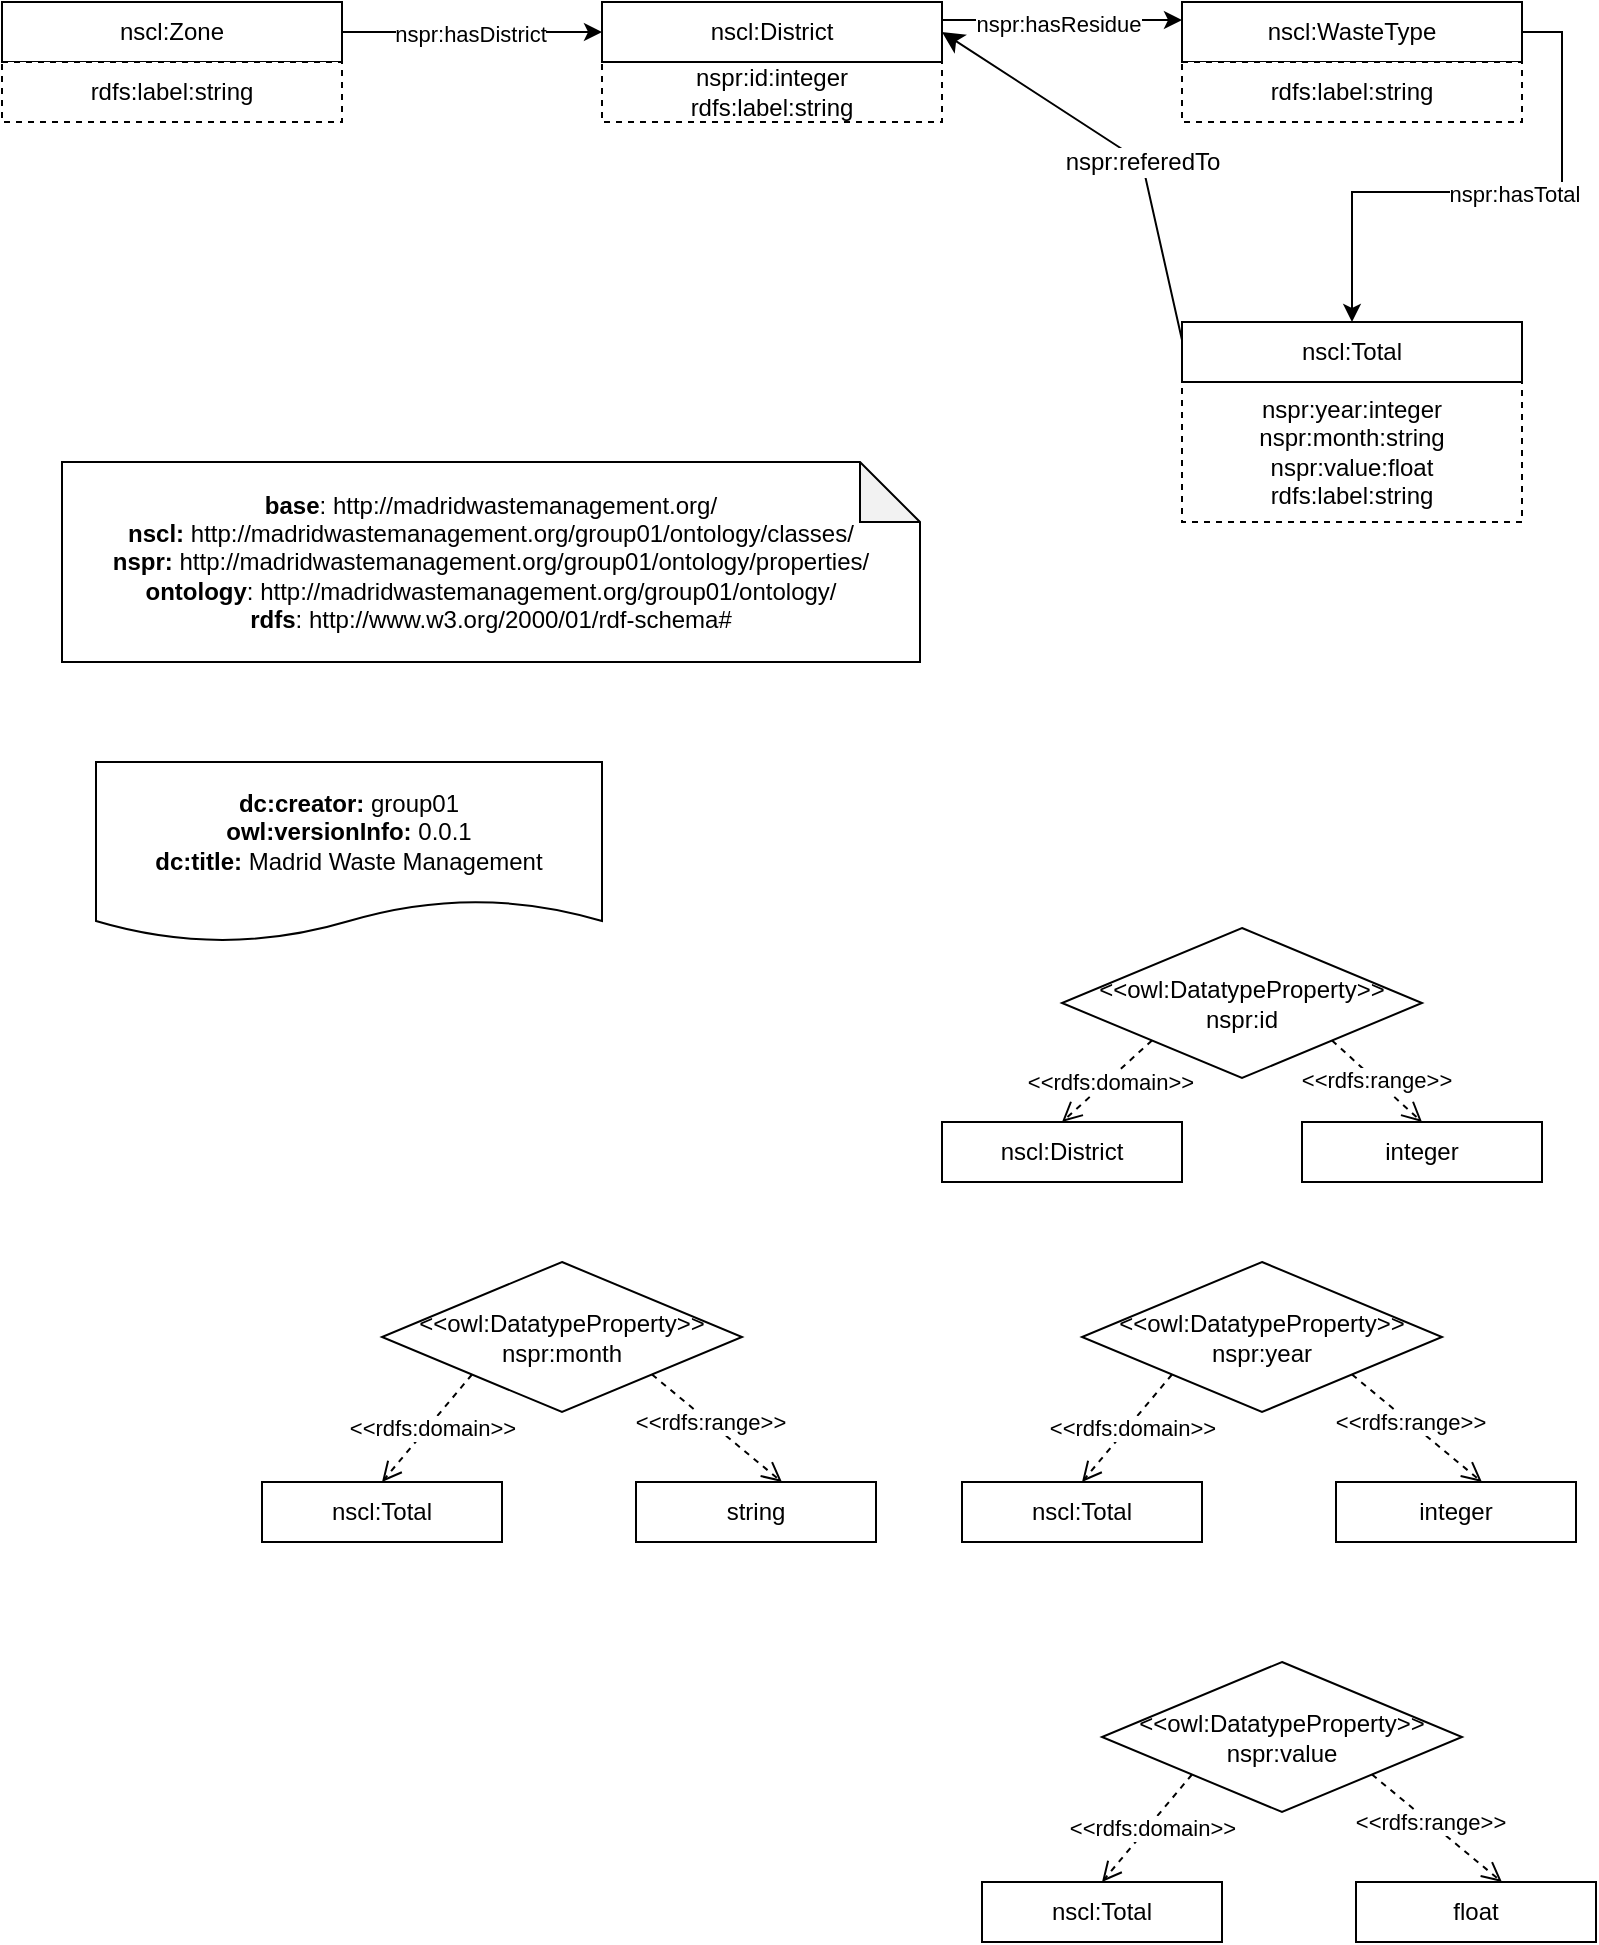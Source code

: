 <mxfile version="21.6.5" type="device">
  <diagram name="Pagina-1" id="1RlD7k3v_khYpdEVKCjm">
    <mxGraphModel dx="1194" dy="727" grid="1" gridSize="10" guides="1" tooltips="1" connect="1" arrows="1" fold="1" page="1" pageScale="1" pageWidth="827" pageHeight="1169" math="0" shadow="0">
      <root>
        <mxCell id="0" />
        <mxCell id="1" parent="0" />
        <mxCell id="r6KnwTTkaE7kSFxnoHc5-1" value="nspr:id:integer&lt;br&gt;rdfs:label:string" style="rounded=0;whiteSpace=wrap;html=1;snapToPoint=1;points=[[0.1,0],[0.2,0],[0.3,0],[0.4,0],[0.5,0],[0.6,0],[0.7,0],[0.8,0],[0.9,0],[0,0.1],[0,0.3],[0,0.5],[0,0.7],[0,0.9],[0.1,1],[0.2,1],[0.3,1],[0.4,1],[0.5,1],[0.6,1],[0.7,1],[0.8,1],[0.9,1],[1,0.1],[1,0.3],[1,0.5],[1,0.7],[1,0.9]];dashed=1;" parent="1" vertex="1">
          <mxGeometry x="340" y="110" width="170" height="30" as="geometry" />
        </mxCell>
        <mxCell id="r6KnwTTkaE7kSFxnoHc5-2" value="nscl:District" style="rounded=0;whiteSpace=wrap;html=1;snapToPoint=1;points=[[0.1,0],[0.2,0],[0.3,0],[0.4,0],[0.5,0],[0.6,0],[0.7,0],[0.8,0],[0.9,0],[0,0.1],[0,0.3],[0,0.5],[0,0.7],[0,0.9],[0.1,1],[0.2,1],[0.3,1],[0.4,1],[0.5,1],[0.6,1],[0.7,1],[0.8,1],[0.9,1],[1,0.1],[1,0.3],[1,0.5],[1,0.7],[1,0.9]];" parent="1" vertex="1">
          <mxGeometry x="340" y="80" width="170" height="30" as="geometry" />
        </mxCell>
        <mxCell id="r6KnwTTkaE7kSFxnoHc5-14" style="edgeStyle=orthogonalEdgeStyle;rounded=0;orthogonalLoop=1;jettySize=auto;html=1;entryX=0.5;entryY=0;entryDx=0;entryDy=0;exitX=1;exitY=0.5;exitDx=0;exitDy=0;" parent="1" source="r6KnwTTkaE7kSFxnoHc5-7" target="r6KnwTTkaE7kSFxnoHc5-13" edge="1">
          <mxGeometry relative="1" as="geometry">
            <mxPoint x="710" y="141" as="sourcePoint" />
          </mxGeometry>
        </mxCell>
        <mxCell id="r6KnwTTkaE7kSFxnoHc5-15" value="nspr:hasTotal" style="edgeLabel;html=1;align=center;verticalAlign=middle;resizable=0;points=[];" parent="r6KnwTTkaE7kSFxnoHc5-14" vertex="1" connectable="0">
          <mxGeometry x="-0.089" y="1" relative="1" as="geometry">
            <mxPoint x="-1" as="offset" />
          </mxGeometry>
        </mxCell>
        <mxCell id="r6KnwTTkaE7kSFxnoHc5-7" value="nscl:WasteType" style="rounded=0;whiteSpace=wrap;html=1;snapToPoint=1;points=[[0.1,0],[0.2,0],[0.3,0],[0.4,0],[0.5,0],[0.6,0],[0.7,0],[0.8,0],[0.9,0],[0,0.1],[0,0.3],[0,0.5],[0,0.7],[0,0.9],[0.1,1],[0.2,1],[0.3,1],[0.4,1],[0.5,1],[0.6,1],[0.7,1],[0.8,1],[0.9,1],[1,0.1],[1,0.3],[1,0.5],[1,0.7],[1,0.9]];" parent="1" vertex="1">
          <mxGeometry x="630" y="80" width="170" height="30" as="geometry" />
        </mxCell>
        <mxCell id="r6KnwTTkaE7kSFxnoHc5-10" style="edgeStyle=orthogonalEdgeStyle;rounded=0;orthogonalLoop=1;jettySize=auto;html=1;exitX=1;exitY=0.3;exitDx=0;exitDy=0;entryX=0;entryY=0.3;entryDx=0;entryDy=0;" parent="1" source="r6KnwTTkaE7kSFxnoHc5-2" target="r6KnwTTkaE7kSFxnoHc5-7" edge="1">
          <mxGeometry relative="1" as="geometry">
            <mxPoint x="440" y="260" as="targetPoint" />
          </mxGeometry>
        </mxCell>
        <mxCell id="r6KnwTTkaE7kSFxnoHc5-11" value="nspr:hasResidue" style="edgeLabel;html=1;align=center;verticalAlign=middle;resizable=0;points=[];" parent="r6KnwTTkaE7kSFxnoHc5-10" vertex="1" connectable="0">
          <mxGeometry x="-0.039" y="-2" relative="1" as="geometry">
            <mxPoint as="offset" />
          </mxGeometry>
        </mxCell>
        <mxCell id="r6KnwTTkaE7kSFxnoHc5-12" value="nspr:year:integer&lt;br&gt;nspr:month:string&lt;br&gt;nspr:value:float&lt;br&gt;rdfs:label:string" style="rounded=0;whiteSpace=wrap;html=1;snapToPoint=1;points=[[0.1,0],[0.2,0],[0.3,0],[0.4,0],[0.5,0],[0.6,0],[0.7,0],[0.8,0],[0.9,0],[0,0.1],[0,0.3],[0,0.5],[0,0.7],[0,0.9],[0.1,1],[0.2,1],[0.3,1],[0.4,1],[0.5,1],[0.6,1],[0.7,1],[0.8,1],[0.9,1],[1,0.1],[1,0.3],[1,0.5],[1,0.7],[1,0.9]];dashed=1;" parent="1" vertex="1">
          <mxGeometry x="630" y="270" width="170" height="70" as="geometry" />
        </mxCell>
        <mxCell id="r6KnwTTkaE7kSFxnoHc5-13" value="nscl:Total" style="rounded=0;whiteSpace=wrap;html=1;snapToPoint=1;points=[[0.1,0],[0.2,0],[0.3,0],[0.4,0],[0.5,0],[0.6,0],[0.7,0],[0.8,0],[0.9,0],[0,0.1],[0,0.3],[0,0.5],[0,0.7],[0,0.9],[0.1,1],[0.2,1],[0.3,1],[0.4,1],[0.5,1],[0.6,1],[0.7,1],[0.8,1],[0.9,1],[1,0.1],[1,0.3],[1,0.5],[1,0.7],[1,0.9]];" parent="1" vertex="1">
          <mxGeometry x="630" y="240" width="170" height="30" as="geometry" />
        </mxCell>
        <mxCell id="r6KnwTTkaE7kSFxnoHc5-18" style="edgeStyle=orthogonalEdgeStyle;rounded=0;orthogonalLoop=1;jettySize=auto;html=1;exitX=1;exitY=0.5;exitDx=0;exitDy=0;entryX=0;entryY=0.5;entryDx=0;entryDy=0;" parent="1" source="r6KnwTTkaE7kSFxnoHc5-17" target="r6KnwTTkaE7kSFxnoHc5-2" edge="1">
          <mxGeometry relative="1" as="geometry" />
        </mxCell>
        <mxCell id="r6KnwTTkaE7kSFxnoHc5-19" value="nspr:hasDistrict" style="edgeLabel;html=1;align=center;verticalAlign=middle;resizable=0;points=[];" parent="r6KnwTTkaE7kSFxnoHc5-18" vertex="1" connectable="0">
          <mxGeometry x="-0.017" y="-1" relative="1" as="geometry">
            <mxPoint as="offset" />
          </mxGeometry>
        </mxCell>
        <mxCell id="r6KnwTTkaE7kSFxnoHc5-17" value="nscl:Zone" style="rounded=0;whiteSpace=wrap;html=1;snapToPoint=1;points=[[0.1,0],[0.2,0],[0.3,0],[0.4,0],[0.5,0],[0.6,0],[0.7,0],[0.8,0],[0.9,0],[0,0.1],[0,0.3],[0,0.5],[0,0.7],[0,0.9],[0.1,1],[0.2,1],[0.3,1],[0.4,1],[0.5,1],[0.6,1],[0.7,1],[0.8,1],[0.9,1],[1,0.1],[1,0.3],[1,0.5],[1,0.7],[1,0.9]];" parent="1" vertex="1">
          <mxGeometry x="40" y="80" width="170" height="30" as="geometry" />
        </mxCell>
        <mxCell id="PTtcGUtyKkrxVg12ckht-1" value="&lt;div&gt;&lt;b&gt;base&lt;/b&gt;: http://madridwastemanagement.org/&lt;/div&gt;&lt;div&gt;&lt;b style=&quot;background-color: initial;&quot;&gt;nscl:&lt;/b&gt;&lt;span style=&quot;background-color: initial;&quot;&gt;&amp;nbsp;&lt;/span&gt;http://madridwastemanagement.org/group01/ontology/classes/&lt;/div&gt;&lt;div&gt;&lt;b&gt;nspr:&amp;nbsp;&lt;/b&gt;http://madridwastemanagement.org/group01/ontology/properties/&lt;/div&gt;&lt;div&gt;&lt;b&gt;ontology&lt;/b&gt;:&amp;nbsp;http://madridwastemanagement.org/group01/ontology/&lt;/div&gt;&lt;div&gt;&lt;span style=&quot;background-color: initial;&quot;&gt;&lt;b&gt;rdfs&lt;/b&gt;: http://www.w3.org/2000/01/rdf-schema#&lt;br&gt;&lt;/span&gt;&lt;/div&gt;" style="shape=note;whiteSpace=wrap;html=1;backgroundOutline=1;darkOpacity=0.05;" parent="1" vertex="1">
          <mxGeometry x="70" y="310" width="429" height="100" as="geometry" />
        </mxCell>
        <mxCell id="PTtcGUtyKkrxVg12ckht-4" value="&lt;div&gt;&amp;lt;&amp;lt;owl:DatatypeProperty&amp;gt;&amp;gt; nspr:id&lt;br&gt;&lt;/div&gt;" style="rhombus;whiteSpace=wrap;html=1;" parent="1" vertex="1">
          <mxGeometry x="570.0" y="543.0" width="180" height="75" as="geometry" />
        </mxCell>
        <mxCell id="PTtcGUtyKkrxVg12ckht-5" value="integer" style="rounded=0;whiteSpace=wrap;html=1;snapToPoint=1;points=[[0.1,0],[0.2,0],[0.3,0],[0.4,0],[0.5,0],[0.6,0],[0.7,0],[0.8,0],[0.9,0],[0,0.1],[0,0.3],[0,0.5],[0,0.7],[0,0.9],[0.1,1],[0.2,1],[0.3,1],[0.4,1],[0.5,1],[0.6,1],[0.7,1],[0.8,1],[0.9,1],[1,0.1],[1,0.3],[1,0.5],[1,0.7],[1,0.9]];" parent="1" vertex="1">
          <mxGeometry x="690.0" y="640.0" width="120" height="30" as="geometry" />
        </mxCell>
        <mxCell id="PTtcGUtyKkrxVg12ckht-6" value="nscl:District" style="rounded=0;whiteSpace=wrap;html=1;snapToPoint=1;points=[[0.1,0],[0.2,0],[0.3,0],[0.4,0],[0.5,0],[0.6,0],[0.7,0],[0.8,0],[0.9,0],[0,0.1],[0,0.3],[0,0.5],[0,0.7],[0,0.9],[0.1,1],[0.2,1],[0.3,1],[0.4,1],[0.5,1],[0.6,1],[0.7,1],[0.8,1],[0.9,1],[1,0.1],[1,0.3],[1,0.5],[1,0.7],[1,0.9]];" parent="1" vertex="1">
          <mxGeometry x="510.0" y="640.0" width="120" height="30" as="geometry" />
        </mxCell>
        <mxCell id="PTtcGUtyKkrxVg12ckht-7" value="" style="endArrow=open;html=1;fontColor=#000099;endFill=0;dashed=1;entryX=0.5;entryY=0;entryDx=0;entryDy=0;endSize=8;arcSize=0;exitX=1;exitY=1;exitDx=0;exitDy=0;rounded=0;" parent="1" source="PTtcGUtyKkrxVg12ckht-4" target="PTtcGUtyKkrxVg12ckht-5" edge="1">
          <mxGeometry width="50" height="50" relative="1" as="geometry">
            <mxPoint x="705.0" y="599.0" as="sourcePoint" />
            <mxPoint x="514.39" y="723" as="targetPoint" />
          </mxGeometry>
        </mxCell>
        <mxCell id="PTtcGUtyKkrxVg12ckht-8" value="&lt;div&gt;&amp;lt;&amp;lt;rdfs:range&amp;gt;&amp;gt;&lt;/div&gt;" style="edgeLabel;html=1;align=center;verticalAlign=middle;resizable=0;points=[];" parent="PTtcGUtyKkrxVg12ckht-7" vertex="1" connectable="0">
          <mxGeometry x="-0.352" y="-1" relative="1" as="geometry">
            <mxPoint x="7.82" y="5.56" as="offset" />
          </mxGeometry>
        </mxCell>
        <mxCell id="PTtcGUtyKkrxVg12ckht-9" value="" style="endArrow=open;html=1;fontColor=#000099;endFill=0;dashed=1;endSize=8;entryX=0.5;entryY=0;entryDx=0;entryDy=0;arcSize=0;exitX=0;exitY=1;exitDx=0;exitDy=0;rounded=0;" parent="1" source="PTtcGUtyKkrxVg12ckht-4" target="PTtcGUtyKkrxVg12ckht-6" edge="1">
          <mxGeometry width="50" height="50" relative="1" as="geometry">
            <mxPoint x="529.997" y="723.607" as="sourcePoint" />
            <mxPoint x="581.39" y="698" as="targetPoint" />
          </mxGeometry>
        </mxCell>
        <mxCell id="PTtcGUtyKkrxVg12ckht-10" value="&lt;div&gt;&amp;lt;&amp;lt;rdfs:domain&amp;gt;&amp;gt;&lt;/div&gt;" style="edgeLabel;html=1;align=center;verticalAlign=middle;resizable=0;points=[];" parent="PTtcGUtyKkrxVg12ckht-9" vertex="1" connectable="0">
          <mxGeometry x="-0.055" y="2" relative="1" as="geometry">
            <mxPoint x="-1" as="offset" />
          </mxGeometry>
        </mxCell>
        <mxCell id="PTtcGUtyKkrxVg12ckht-13" value="&lt;div&gt;&amp;lt;&amp;lt;owl:DatatypeProperty&amp;gt;&amp;gt; nspr:year&lt;br&gt;&lt;/div&gt;" style="rhombus;whiteSpace=wrap;html=1;" parent="1" vertex="1">
          <mxGeometry x="580.0" y="710.0" width="180" height="75" as="geometry" />
        </mxCell>
        <mxCell id="PTtcGUtyKkrxVg12ckht-14" value="" style="endArrow=open;html=1;fontColor=#000099;endFill=0;dashed=1;entryX=0.608;entryY=0;entryDx=0;entryDy=0;endSize=8;arcSize=0;exitX=1;exitY=1;exitDx=0;exitDy=0;rounded=0;entryPerimeter=0;" parent="1" source="PTtcGUtyKkrxVg12ckht-13" target="PTtcGUtyKkrxVg12ckht-20" edge="1">
          <mxGeometry width="50" height="50" relative="1" as="geometry">
            <mxPoint x="715.0" y="766.0" as="sourcePoint" />
            <mxPoint x="770" y="815" as="targetPoint" />
          </mxGeometry>
        </mxCell>
        <mxCell id="PTtcGUtyKkrxVg12ckht-15" value="&lt;div&gt;&amp;lt;&amp;lt;rdfs:range&amp;gt;&amp;gt;&lt;/div&gt;" style="edgeLabel;html=1;align=center;verticalAlign=middle;resizable=0;points=[];" parent="PTtcGUtyKkrxVg12ckht-14" vertex="1" connectable="0">
          <mxGeometry x="-0.352" y="-1" relative="1" as="geometry">
            <mxPoint x="7.82" y="5.56" as="offset" />
          </mxGeometry>
        </mxCell>
        <mxCell id="PTtcGUtyKkrxVg12ckht-16" value="" style="endArrow=open;html=1;fontColor=#000099;endFill=0;dashed=1;endSize=8;arcSize=0;exitX=0;exitY=1;exitDx=0;exitDy=0;rounded=0;entryX=0.5;entryY=0;entryDx=0;entryDy=0;" parent="1" source="PTtcGUtyKkrxVg12ckht-13" target="PTtcGUtyKkrxVg12ckht-18" edge="1">
          <mxGeometry width="50" height="50" relative="1" as="geometry">
            <mxPoint x="539.997" y="890.607" as="sourcePoint" />
            <mxPoint x="580" y="815" as="targetPoint" />
          </mxGeometry>
        </mxCell>
        <mxCell id="PTtcGUtyKkrxVg12ckht-17" value="&lt;div&gt;&amp;lt;&amp;lt;rdfs:domain&amp;gt;&amp;gt;&lt;/div&gt;" style="edgeLabel;html=1;align=center;verticalAlign=middle;resizable=0;points=[];" parent="PTtcGUtyKkrxVg12ckht-16" vertex="1" connectable="0">
          <mxGeometry x="-0.055" y="2" relative="1" as="geometry">
            <mxPoint x="-1" as="offset" />
          </mxGeometry>
        </mxCell>
        <mxCell id="PTtcGUtyKkrxVg12ckht-18" value="nscl:Total" style="rounded=0;whiteSpace=wrap;html=1;snapToPoint=1;points=[[0.1,0],[0.2,0],[0.3,0],[0.4,0],[0.5,0],[0.6,0],[0.7,0],[0.8,0],[0.9,0],[0,0.1],[0,0.3],[0,0.5],[0,0.7],[0,0.9],[0.1,1],[0.2,1],[0.3,1],[0.4,1],[0.5,1],[0.6,1],[0.7,1],[0.8,1],[0.9,1],[1,0.1],[1,0.3],[1,0.5],[1,0.7],[1,0.9]];" parent="1" vertex="1">
          <mxGeometry x="520.0" y="820.0" width="120" height="30" as="geometry" />
        </mxCell>
        <mxCell id="PTtcGUtyKkrxVg12ckht-20" value="integer" style="rounded=0;whiteSpace=wrap;html=1;snapToPoint=1;points=[[0.1,0],[0.2,0],[0.3,0],[0.4,0],[0.5,0],[0.6,0],[0.7,0],[0.8,0],[0.9,0],[0,0.1],[0,0.3],[0,0.5],[0,0.7],[0,0.9],[0.1,1],[0.2,1],[0.3,1],[0.4,1],[0.5,1],[0.6,1],[0.7,1],[0.8,1],[0.9,1],[1,0.1],[1,0.3],[1,0.5],[1,0.7],[1,0.9]];" parent="1" vertex="1">
          <mxGeometry x="707.0" y="820.0" width="120" height="30" as="geometry" />
        </mxCell>
        <mxCell id="PTtcGUtyKkrxVg12ckht-21" value="&lt;div&gt;&amp;lt;&amp;lt;owl:DatatypeProperty&amp;gt;&amp;gt; nspr:month&lt;br&gt;&lt;/div&gt;" style="rhombus;whiteSpace=wrap;html=1;" parent="1" vertex="1">
          <mxGeometry x="230.0" y="710.0" width="180" height="75" as="geometry" />
        </mxCell>
        <mxCell id="PTtcGUtyKkrxVg12ckht-22" value="" style="endArrow=open;html=1;fontColor=#000099;endFill=0;dashed=1;entryX=0.608;entryY=0;entryDx=0;entryDy=0;endSize=8;arcSize=0;exitX=1;exitY=1;exitDx=0;exitDy=0;rounded=0;entryPerimeter=0;" parent="1" source="PTtcGUtyKkrxVg12ckht-21" target="PTtcGUtyKkrxVg12ckht-27" edge="1">
          <mxGeometry width="50" height="50" relative="1" as="geometry">
            <mxPoint x="365.0" y="766.0" as="sourcePoint" />
            <mxPoint x="420" y="815" as="targetPoint" />
          </mxGeometry>
        </mxCell>
        <mxCell id="PTtcGUtyKkrxVg12ckht-23" value="&lt;div&gt;&amp;lt;&amp;lt;rdfs:range&amp;gt;&amp;gt;&lt;/div&gt;" style="edgeLabel;html=1;align=center;verticalAlign=middle;resizable=0;points=[];" parent="PTtcGUtyKkrxVg12ckht-22" vertex="1" connectable="0">
          <mxGeometry x="-0.352" y="-1" relative="1" as="geometry">
            <mxPoint x="7.82" y="5.56" as="offset" />
          </mxGeometry>
        </mxCell>
        <mxCell id="PTtcGUtyKkrxVg12ckht-24" value="" style="endArrow=open;html=1;fontColor=#000099;endFill=0;dashed=1;endSize=8;arcSize=0;exitX=0;exitY=1;exitDx=0;exitDy=0;rounded=0;entryX=0.5;entryY=0;entryDx=0;entryDy=0;" parent="1" source="PTtcGUtyKkrxVg12ckht-21" target="PTtcGUtyKkrxVg12ckht-26" edge="1">
          <mxGeometry width="50" height="50" relative="1" as="geometry">
            <mxPoint x="189.997" y="890.607" as="sourcePoint" />
            <mxPoint x="230" y="815" as="targetPoint" />
          </mxGeometry>
        </mxCell>
        <mxCell id="PTtcGUtyKkrxVg12ckht-25" value="&lt;div&gt;&amp;lt;&amp;lt;rdfs:domain&amp;gt;&amp;gt;&lt;/div&gt;" style="edgeLabel;html=1;align=center;verticalAlign=middle;resizable=0;points=[];" parent="PTtcGUtyKkrxVg12ckht-24" vertex="1" connectable="0">
          <mxGeometry x="-0.055" y="2" relative="1" as="geometry">
            <mxPoint x="-1" as="offset" />
          </mxGeometry>
        </mxCell>
        <mxCell id="PTtcGUtyKkrxVg12ckht-26" value="nscl:Total" style="rounded=0;whiteSpace=wrap;html=1;snapToPoint=1;points=[[0.1,0],[0.2,0],[0.3,0],[0.4,0],[0.5,0],[0.6,0],[0.7,0],[0.8,0],[0.9,0],[0,0.1],[0,0.3],[0,0.5],[0,0.7],[0,0.9],[0.1,1],[0.2,1],[0.3,1],[0.4,1],[0.5,1],[0.6,1],[0.7,1],[0.8,1],[0.9,1],[1,0.1],[1,0.3],[1,0.5],[1,0.7],[1,0.9]];" parent="1" vertex="1">
          <mxGeometry x="170.0" y="820.0" width="120" height="30" as="geometry" />
        </mxCell>
        <mxCell id="PTtcGUtyKkrxVg12ckht-27" value="string" style="rounded=0;whiteSpace=wrap;html=1;snapToPoint=1;points=[[0.1,0],[0.2,0],[0.3,0],[0.4,0],[0.5,0],[0.6,0],[0.7,0],[0.8,0],[0.9,0],[0,0.1],[0,0.3],[0,0.5],[0,0.7],[0,0.9],[0.1,1],[0.2,1],[0.3,1],[0.4,1],[0.5,1],[0.6,1],[0.7,1],[0.8,1],[0.9,1],[1,0.1],[1,0.3],[1,0.5],[1,0.7],[1,0.9]];" parent="1" vertex="1">
          <mxGeometry x="357.0" y="820.0" width="120" height="30" as="geometry" />
        </mxCell>
        <mxCell id="PTtcGUtyKkrxVg12ckht-28" value="&lt;div&gt;&lt;b&gt;dc:creator:&lt;/b&gt;&amp;nbsp;group01&lt;/div&gt;&lt;div&gt;&lt;b&gt;owl:versionInfo:&lt;/b&gt; 0.0.1&lt;/div&gt;&lt;div&gt;&lt;b&gt;dc:title:&lt;/b&gt;&amp;nbsp;Madrid Waste Management&lt;/div&gt;" style="shape=document;whiteSpace=wrap;html=1;boundedLbl=1;labelBackgroundColor=#ffffff;strokeColor=#000000;fontSize=12;fontColor=#000000;size=0.233;" parent="1" vertex="1">
          <mxGeometry x="87" y="460" width="253" height="90" as="geometry" />
        </mxCell>
        <mxCell id="URHMQPgpJghsnsx-wSB9-1" value="" style="endArrow=classic;html=1;entryX=1;entryY=0.5;entryDx=0;entryDy=0;endSize=8;arcSize=0;rounded=0;exitX=0;exitY=0.3;exitDx=0;exitDy=0;" parent="1" source="r6KnwTTkaE7kSFxnoHc5-13" target="r6KnwTTkaE7kSFxnoHc5-2" edge="1">
          <mxGeometry width="50" height="50" relative="1" as="geometry">
            <mxPoint x="570" y="240" as="sourcePoint" />
            <mxPoint x="507" y="340" as="targetPoint" />
            <Array as="points">
              <mxPoint x="610" y="160" />
            </Array>
          </mxGeometry>
        </mxCell>
        <mxCell id="URHMQPgpJghsnsx-wSB9-2" value="nspr:referedTo" style="text;html=1;align=center;verticalAlign=middle;resizable=0;points=[];labelBackgroundColor=#ffffff;" parent="URHMQPgpJghsnsx-wSB9-1" vertex="1" connectable="0">
          <mxGeometry x="-0.127" relative="1" as="geometry">
            <mxPoint as="offset" />
          </mxGeometry>
        </mxCell>
        <mxCell id="iv4-HoFru1JKthgNmINN-1" value="rdfs:label:string" style="rounded=0;whiteSpace=wrap;html=1;snapToPoint=1;points=[[0.1,0],[0.2,0],[0.3,0],[0.4,0],[0.5,0],[0.6,0],[0.7,0],[0.8,0],[0.9,0],[0,0.1],[0,0.3],[0,0.5],[0,0.7],[0,0.9],[0.1,1],[0.2,1],[0.3,1],[0.4,1],[0.5,1],[0.6,1],[0.7,1],[0.8,1],[0.9,1],[1,0.1],[1,0.3],[1,0.5],[1,0.7],[1,0.9]];dashed=1;" vertex="1" parent="1">
          <mxGeometry x="630" y="110" width="170" height="30" as="geometry" />
        </mxCell>
        <mxCell id="iv4-HoFru1JKthgNmINN-17" value="rdfs:label:string" style="rounded=0;whiteSpace=wrap;html=1;snapToPoint=1;points=[[0.1,0],[0.2,0],[0.3,0],[0.4,0],[0.5,0],[0.6,0],[0.7,0],[0.8,0],[0.9,0],[0,0.1],[0,0.3],[0,0.5],[0,0.7],[0,0.9],[0.1,1],[0.2,1],[0.3,1],[0.4,1],[0.5,1],[0.6,1],[0.7,1],[0.8,1],[0.9,1],[1,0.1],[1,0.3],[1,0.5],[1,0.7],[1,0.9]];dashed=1;" vertex="1" parent="1">
          <mxGeometry x="40" y="110" width="170" height="30" as="geometry" />
        </mxCell>
        <mxCell id="iv4-HoFru1JKthgNmINN-18" value="&lt;div&gt;&amp;lt;&amp;lt;owl:DatatypeProperty&amp;gt;&amp;gt; nspr:value&lt;br&gt;&lt;/div&gt;" style="rhombus;whiteSpace=wrap;html=1;" vertex="1" parent="1">
          <mxGeometry x="590.0" y="910.0" width="180" height="75" as="geometry" />
        </mxCell>
        <mxCell id="iv4-HoFru1JKthgNmINN-19" value="" style="endArrow=open;html=1;fontColor=#000099;endFill=0;dashed=1;entryX=0.608;entryY=0;entryDx=0;entryDy=0;endSize=8;arcSize=0;exitX=1;exitY=1;exitDx=0;exitDy=0;rounded=0;entryPerimeter=0;" edge="1" parent="1" source="iv4-HoFru1JKthgNmINN-18" target="iv4-HoFru1JKthgNmINN-24">
          <mxGeometry width="50" height="50" relative="1" as="geometry">
            <mxPoint x="725.0" y="966.0" as="sourcePoint" />
            <mxPoint x="780" y="1015" as="targetPoint" />
          </mxGeometry>
        </mxCell>
        <mxCell id="iv4-HoFru1JKthgNmINN-20" value="&lt;div&gt;&amp;lt;&amp;lt;rdfs:range&amp;gt;&amp;gt;&lt;/div&gt;" style="edgeLabel;html=1;align=center;verticalAlign=middle;resizable=0;points=[];" vertex="1" connectable="0" parent="iv4-HoFru1JKthgNmINN-19">
          <mxGeometry x="-0.352" y="-1" relative="1" as="geometry">
            <mxPoint x="7.82" y="5.56" as="offset" />
          </mxGeometry>
        </mxCell>
        <mxCell id="iv4-HoFru1JKthgNmINN-21" value="" style="endArrow=open;html=1;fontColor=#000099;endFill=0;dashed=1;endSize=8;arcSize=0;exitX=0;exitY=1;exitDx=0;exitDy=0;rounded=0;entryX=0.5;entryY=0;entryDx=0;entryDy=0;" edge="1" parent="1" source="iv4-HoFru1JKthgNmINN-18" target="iv4-HoFru1JKthgNmINN-23">
          <mxGeometry width="50" height="50" relative="1" as="geometry">
            <mxPoint x="549.997" y="1090.607" as="sourcePoint" />
            <mxPoint x="590" y="1015" as="targetPoint" />
          </mxGeometry>
        </mxCell>
        <mxCell id="iv4-HoFru1JKthgNmINN-22" value="&lt;div&gt;&amp;lt;&amp;lt;rdfs:domain&amp;gt;&amp;gt;&lt;/div&gt;" style="edgeLabel;html=1;align=center;verticalAlign=middle;resizable=0;points=[];" vertex="1" connectable="0" parent="iv4-HoFru1JKthgNmINN-21">
          <mxGeometry x="-0.055" y="2" relative="1" as="geometry">
            <mxPoint x="-1" as="offset" />
          </mxGeometry>
        </mxCell>
        <mxCell id="iv4-HoFru1JKthgNmINN-23" value="nscl:Total" style="rounded=0;whiteSpace=wrap;html=1;snapToPoint=1;points=[[0.1,0],[0.2,0],[0.3,0],[0.4,0],[0.5,0],[0.6,0],[0.7,0],[0.8,0],[0.9,0],[0,0.1],[0,0.3],[0,0.5],[0,0.7],[0,0.9],[0.1,1],[0.2,1],[0.3,1],[0.4,1],[0.5,1],[0.6,1],[0.7,1],[0.8,1],[0.9,1],[1,0.1],[1,0.3],[1,0.5],[1,0.7],[1,0.9]];" vertex="1" parent="1">
          <mxGeometry x="530.0" y="1020.0" width="120" height="30" as="geometry" />
        </mxCell>
        <mxCell id="iv4-HoFru1JKthgNmINN-24" value="float" style="rounded=0;whiteSpace=wrap;html=1;snapToPoint=1;points=[[0.1,0],[0.2,0],[0.3,0],[0.4,0],[0.5,0],[0.6,0],[0.7,0],[0.8,0],[0.9,0],[0,0.1],[0,0.3],[0,0.5],[0,0.7],[0,0.9],[0.1,1],[0.2,1],[0.3,1],[0.4,1],[0.5,1],[0.6,1],[0.7,1],[0.8,1],[0.9,1],[1,0.1],[1,0.3],[1,0.5],[1,0.7],[1,0.9]];" vertex="1" parent="1">
          <mxGeometry x="717.0" y="1020.0" width="120" height="30" as="geometry" />
        </mxCell>
      </root>
    </mxGraphModel>
  </diagram>
</mxfile>
